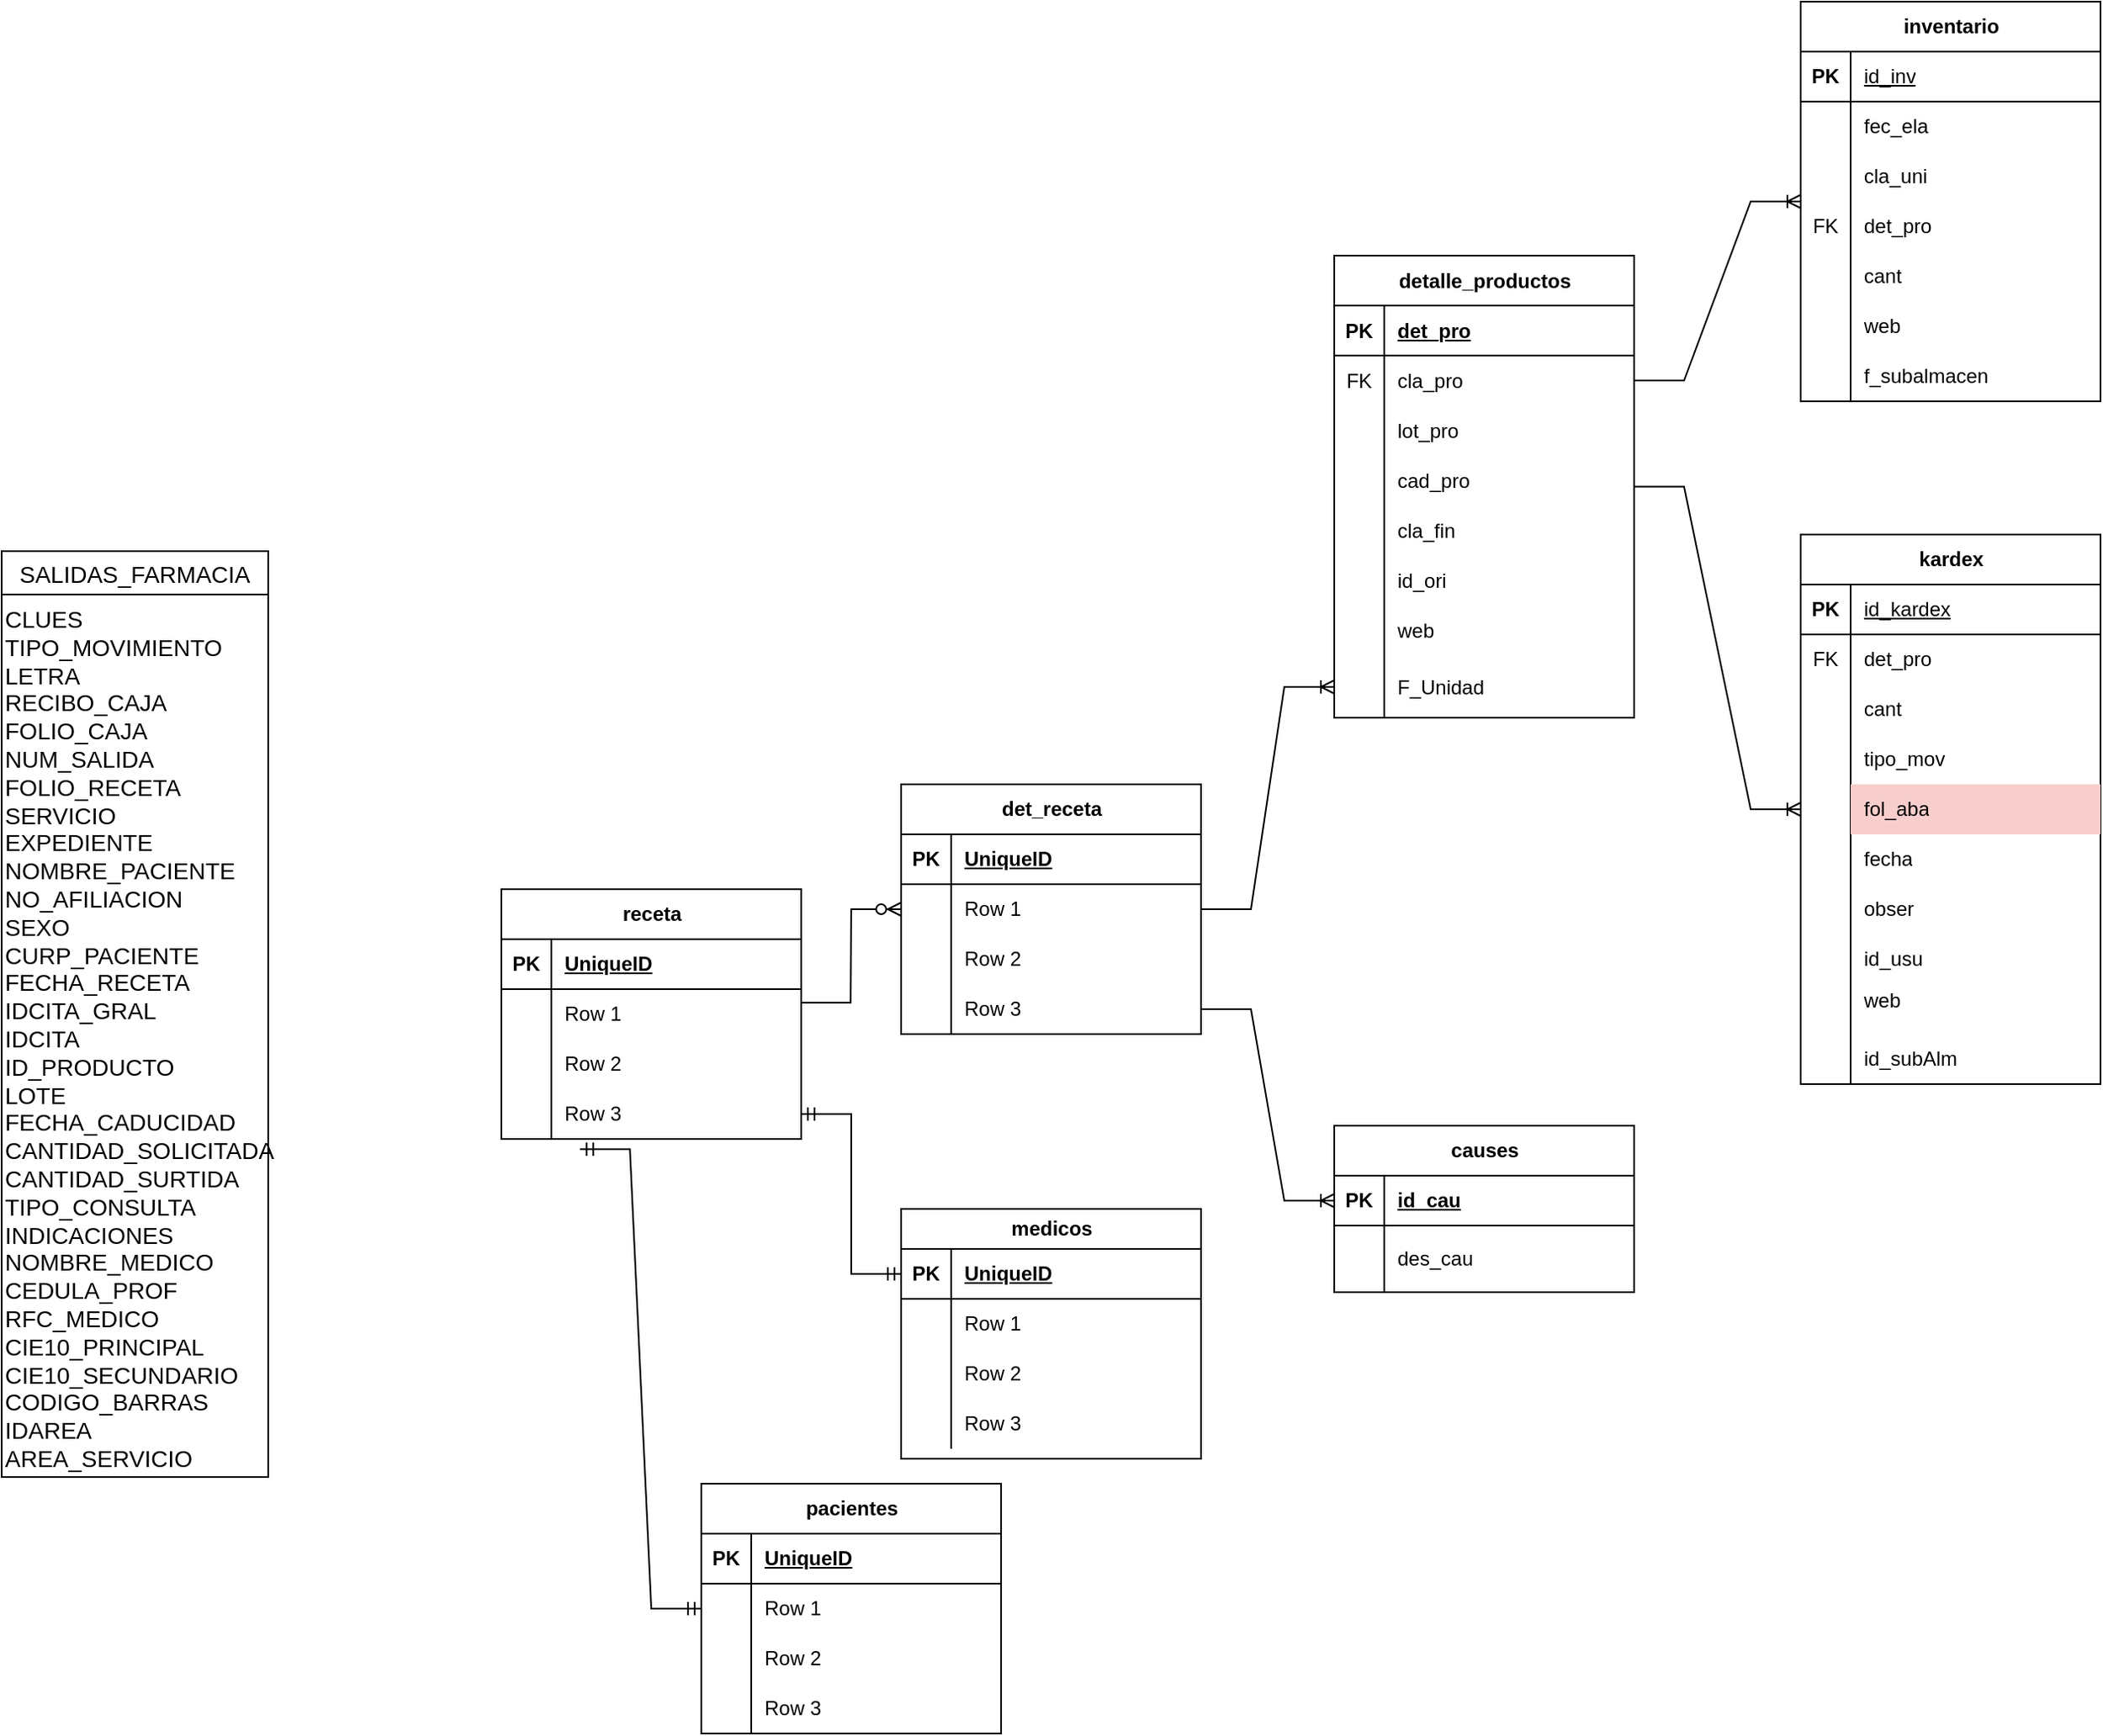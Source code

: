<mxfile version="24.7.6">
  <diagram name="Página-1" id="9l5-8XcfHl97PFsxdjfQ">
    <mxGraphModel dx="2923" dy="2215" grid="1" gridSize="10" guides="1" tooltips="1" connect="1" arrows="1" fold="1" page="1" pageScale="1" pageWidth="827" pageHeight="1169" math="0" shadow="0">
      <root>
        <mxCell id="0" />
        <mxCell id="1" parent="0" />
        <mxCell id="UXdDHIdw5RgtOmOYd0YT-75" value="SALIDAS_FARMACIA" style="swimlane;fontStyle=0;childLayout=stackLayout;horizontal=1;startSize=26;horizontalStack=0;resizeParent=1;resizeParentMax=0;resizeLast=0;collapsible=1;marginBottom=0;align=center;fontSize=14;" vertex="1" parent="1">
          <mxGeometry x="-50" y="190" width="160" height="556" as="geometry" />
        </mxCell>
        <mxCell id="UXdDHIdw5RgtOmOYd0YT-22" value="CLUES&#xa;TIPO_MOVIMIENTO&#xa;LETRA&#xa;RECIBO_CAJA&#xa;FOLIO_CAJA&#xa;NUM_SALIDA&#xa;FOLIO_RECETA&#xa;SERVICIO&#xa;EXPEDIENTE&#xa;NOMBRE_PACIENTE&#xa;NO_AFILIACION&#xa;SEXO&#xa;CURP_PACIENTE&#xa;FECHA_RECETA&#xa;IDCITA_GRAL&#xa;IDCITA&#xa;ID_PRODUCTO&#xa;LOTE&#xa;FECHA_CADUCIDAD&#xa;CANTIDAD_SOLICITADA&#xa;CANTIDAD_SURTIDA&#xa;TIPO_CONSULTA&#xa;INDICACIONES&#xa;NOMBRE_MEDICO&#xa;CEDULA_PROF&#xa;RFC_MEDICO&#xa;CIE10_PRINCIPAL&#xa;CIE10_SECUNDARIO&#xa;CODIGO_BARRAS&#xa;IDAREA&#xa;AREA_SERVICIO" style="text;whiteSpace=wrap;fontFamily=Helvetica;fontSize=14;fontColor=default;fontStyle=0;" vertex="1" parent="UXdDHIdw5RgtOmOYd0YT-75">
          <mxGeometry y="26" width="160" height="530" as="geometry" />
        </mxCell>
        <mxCell id="UXdDHIdw5RgtOmOYd0YT-159" value="causes" style="shape=table;startSize=30;container=1;collapsible=1;childLayout=tableLayout;fixedRows=1;rowLines=0;fontStyle=1;align=center;resizeLast=1;html=1;" vertex="1" parent="1">
          <mxGeometry x="750" y="535" width="180" height="100" as="geometry" />
        </mxCell>
        <mxCell id="UXdDHIdw5RgtOmOYd0YT-160" value="" style="shape=tableRow;horizontal=0;startSize=0;swimlaneHead=0;swimlaneBody=0;fillColor=none;collapsible=0;dropTarget=0;points=[[0,0.5],[1,0.5]];portConstraint=eastwest;top=0;left=0;right=0;bottom=1;" vertex="1" parent="UXdDHIdw5RgtOmOYd0YT-159">
          <mxGeometry y="30" width="180" height="30" as="geometry" />
        </mxCell>
        <mxCell id="UXdDHIdw5RgtOmOYd0YT-161" value="PK" style="shape=partialRectangle;connectable=0;fillColor=none;top=0;left=0;bottom=0;right=0;fontStyle=1;overflow=hidden;whiteSpace=wrap;html=1;" vertex="1" parent="UXdDHIdw5RgtOmOYd0YT-160">
          <mxGeometry width="30" height="30" as="geometry">
            <mxRectangle width="30" height="30" as="alternateBounds" />
          </mxGeometry>
        </mxCell>
        <mxCell id="UXdDHIdw5RgtOmOYd0YT-162" value="id_cau" style="shape=partialRectangle;connectable=0;fillColor=none;top=0;left=0;bottom=0;right=0;align=left;spacingLeft=6;fontStyle=5;overflow=hidden;whiteSpace=wrap;html=1;" vertex="1" parent="UXdDHIdw5RgtOmOYd0YT-160">
          <mxGeometry x="30" width="150" height="30" as="geometry">
            <mxRectangle width="150" height="30" as="alternateBounds" />
          </mxGeometry>
        </mxCell>
        <mxCell id="UXdDHIdw5RgtOmOYd0YT-163" value="" style="shape=tableRow;horizontal=0;startSize=0;swimlaneHead=0;swimlaneBody=0;fillColor=none;collapsible=0;dropTarget=0;points=[[0,0.5],[1,0.5]];portConstraint=eastwest;top=0;left=0;right=0;bottom=0;" vertex="1" parent="UXdDHIdw5RgtOmOYd0YT-159">
          <mxGeometry y="60" width="180" height="40" as="geometry" />
        </mxCell>
        <mxCell id="UXdDHIdw5RgtOmOYd0YT-164" value="" style="shape=partialRectangle;connectable=0;fillColor=none;top=0;left=0;bottom=0;right=0;editable=1;overflow=hidden;whiteSpace=wrap;html=1;" vertex="1" parent="UXdDHIdw5RgtOmOYd0YT-163">
          <mxGeometry width="30" height="40" as="geometry">
            <mxRectangle width="30" height="40" as="alternateBounds" />
          </mxGeometry>
        </mxCell>
        <mxCell id="UXdDHIdw5RgtOmOYd0YT-165" value="des_cau" style="shape=partialRectangle;connectable=0;fillColor=none;top=0;left=0;bottom=0;right=0;align=left;spacingLeft=6;overflow=hidden;whiteSpace=wrap;html=1;" vertex="1" parent="UXdDHIdw5RgtOmOYd0YT-163">
          <mxGeometry x="30" width="150" height="40" as="geometry">
            <mxRectangle width="150" height="40" as="alternateBounds" />
          </mxGeometry>
        </mxCell>
        <mxCell id="UXdDHIdw5RgtOmOYd0YT-172" value="" style="group" vertex="1" connectable="0" parent="1">
          <mxGeometry x="750" y="-140" width="460" height="650" as="geometry" />
        </mxCell>
        <mxCell id="UXdDHIdw5RgtOmOYd0YT-79" value="detalle_productos" style="shape=table;startSize=30;container=1;collapsible=1;childLayout=tableLayout;fixedRows=1;rowLines=0;fontStyle=1;align=center;resizeLast=1;html=1;" vertex="1" parent="UXdDHIdw5RgtOmOYd0YT-172">
          <mxGeometry y="152.5" width="180" height="277.5" as="geometry" />
        </mxCell>
        <mxCell id="UXdDHIdw5RgtOmOYd0YT-80" value="" style="shape=tableRow;horizontal=0;startSize=0;swimlaneHead=0;swimlaneBody=0;fillColor=none;collapsible=0;dropTarget=0;points=[[0,0.5],[1,0.5]];portConstraint=eastwest;top=0;left=0;right=0;bottom=1;" vertex="1" parent="UXdDHIdw5RgtOmOYd0YT-79">
          <mxGeometry y="30" width="180" height="30" as="geometry" />
        </mxCell>
        <mxCell id="UXdDHIdw5RgtOmOYd0YT-81" value="PK" style="shape=partialRectangle;connectable=0;fillColor=none;top=0;left=0;bottom=0;right=0;fontStyle=1;overflow=hidden;whiteSpace=wrap;html=1;" vertex="1" parent="UXdDHIdw5RgtOmOYd0YT-80">
          <mxGeometry width="30" height="30" as="geometry">
            <mxRectangle width="30" height="30" as="alternateBounds" />
          </mxGeometry>
        </mxCell>
        <mxCell id="UXdDHIdw5RgtOmOYd0YT-82" value="det_pro" style="shape=partialRectangle;connectable=0;fillColor=none;top=0;left=0;bottom=0;right=0;align=left;spacingLeft=6;fontStyle=5;overflow=hidden;whiteSpace=wrap;html=1;" vertex="1" parent="UXdDHIdw5RgtOmOYd0YT-80">
          <mxGeometry x="30" width="150" height="30" as="geometry">
            <mxRectangle width="150" height="30" as="alternateBounds" />
          </mxGeometry>
        </mxCell>
        <mxCell id="UXdDHIdw5RgtOmOYd0YT-83" value="" style="shape=tableRow;horizontal=0;startSize=0;swimlaneHead=0;swimlaneBody=0;fillColor=none;collapsible=0;dropTarget=0;points=[[0,0.5],[1,0.5]];portConstraint=eastwest;top=0;left=0;right=0;bottom=0;" vertex="1" parent="UXdDHIdw5RgtOmOYd0YT-79">
          <mxGeometry y="60" width="180" height="30" as="geometry" />
        </mxCell>
        <mxCell id="UXdDHIdw5RgtOmOYd0YT-84" value="FK" style="shape=partialRectangle;connectable=0;fillColor=none;top=0;left=0;bottom=0;right=0;editable=1;overflow=hidden;whiteSpace=wrap;html=1;" vertex="1" parent="UXdDHIdw5RgtOmOYd0YT-83">
          <mxGeometry width="30" height="30" as="geometry">
            <mxRectangle width="30" height="30" as="alternateBounds" />
          </mxGeometry>
        </mxCell>
        <mxCell id="UXdDHIdw5RgtOmOYd0YT-85" value="cla_pro" style="shape=partialRectangle;connectable=0;fillColor=none;top=0;left=0;bottom=0;right=0;align=left;spacingLeft=6;overflow=hidden;whiteSpace=wrap;html=1;" vertex="1" parent="UXdDHIdw5RgtOmOYd0YT-83">
          <mxGeometry x="30" width="150" height="30" as="geometry">
            <mxRectangle width="150" height="30" as="alternateBounds" />
          </mxGeometry>
        </mxCell>
        <mxCell id="UXdDHIdw5RgtOmOYd0YT-86" value="" style="shape=tableRow;horizontal=0;startSize=0;swimlaneHead=0;swimlaneBody=0;fillColor=none;collapsible=0;dropTarget=0;points=[[0,0.5],[1,0.5]];portConstraint=eastwest;top=0;left=0;right=0;bottom=0;" vertex="1" parent="UXdDHIdw5RgtOmOYd0YT-79">
          <mxGeometry y="90" width="180" height="30" as="geometry" />
        </mxCell>
        <mxCell id="UXdDHIdw5RgtOmOYd0YT-87" value="" style="shape=partialRectangle;connectable=0;fillColor=none;top=0;left=0;bottom=0;right=0;editable=1;overflow=hidden;whiteSpace=wrap;html=1;" vertex="1" parent="UXdDHIdw5RgtOmOYd0YT-86">
          <mxGeometry width="30" height="30" as="geometry">
            <mxRectangle width="30" height="30" as="alternateBounds" />
          </mxGeometry>
        </mxCell>
        <mxCell id="UXdDHIdw5RgtOmOYd0YT-88" value="lot_pro" style="shape=partialRectangle;connectable=0;fillColor=none;top=0;left=0;bottom=0;right=0;align=left;spacingLeft=6;overflow=hidden;whiteSpace=wrap;html=1;" vertex="1" parent="UXdDHIdw5RgtOmOYd0YT-86">
          <mxGeometry x="30" width="150" height="30" as="geometry">
            <mxRectangle width="150" height="30" as="alternateBounds" />
          </mxGeometry>
        </mxCell>
        <mxCell id="UXdDHIdw5RgtOmOYd0YT-89" value="" style="shape=tableRow;horizontal=0;startSize=0;swimlaneHead=0;swimlaneBody=0;fillColor=none;collapsible=0;dropTarget=0;points=[[0,0.5],[1,0.5]];portConstraint=eastwest;top=0;left=0;right=0;bottom=0;" vertex="1" parent="UXdDHIdw5RgtOmOYd0YT-79">
          <mxGeometry y="120" width="180" height="30" as="geometry" />
        </mxCell>
        <mxCell id="UXdDHIdw5RgtOmOYd0YT-90" value="" style="shape=partialRectangle;connectable=0;fillColor=none;top=0;left=0;bottom=0;right=0;editable=1;overflow=hidden;whiteSpace=wrap;html=1;" vertex="1" parent="UXdDHIdw5RgtOmOYd0YT-89">
          <mxGeometry width="30" height="30" as="geometry">
            <mxRectangle width="30" height="30" as="alternateBounds" />
          </mxGeometry>
        </mxCell>
        <mxCell id="UXdDHIdw5RgtOmOYd0YT-91" value="cad_pro" style="shape=partialRectangle;connectable=0;fillColor=none;top=0;left=0;bottom=0;right=0;align=left;spacingLeft=6;overflow=hidden;whiteSpace=wrap;html=1;" vertex="1" parent="UXdDHIdw5RgtOmOYd0YT-89">
          <mxGeometry x="30" width="150" height="30" as="geometry">
            <mxRectangle width="150" height="30" as="alternateBounds" />
          </mxGeometry>
        </mxCell>
        <mxCell id="UXdDHIdw5RgtOmOYd0YT-92" value="" style="shape=tableRow;horizontal=0;startSize=0;swimlaneHead=0;swimlaneBody=0;fillColor=none;collapsible=0;dropTarget=0;points=[[0,0.5],[1,0.5]];portConstraint=eastwest;top=0;left=0;right=0;bottom=0;" vertex="1" parent="UXdDHIdw5RgtOmOYd0YT-79">
          <mxGeometry y="150" width="180" height="30" as="geometry" />
        </mxCell>
        <mxCell id="UXdDHIdw5RgtOmOYd0YT-93" value="" style="shape=partialRectangle;connectable=0;fillColor=none;top=0;left=0;bottom=0;right=0;editable=1;overflow=hidden;whiteSpace=wrap;html=1;" vertex="1" parent="UXdDHIdw5RgtOmOYd0YT-92">
          <mxGeometry width="30" height="30" as="geometry">
            <mxRectangle width="30" height="30" as="alternateBounds" />
          </mxGeometry>
        </mxCell>
        <mxCell id="UXdDHIdw5RgtOmOYd0YT-94" value="cla_fin" style="shape=partialRectangle;connectable=0;fillColor=none;top=0;left=0;bottom=0;right=0;align=left;spacingLeft=6;overflow=hidden;whiteSpace=wrap;html=1;" vertex="1" parent="UXdDHIdw5RgtOmOYd0YT-92">
          <mxGeometry x="30" width="150" height="30" as="geometry">
            <mxRectangle width="150" height="30" as="alternateBounds" />
          </mxGeometry>
        </mxCell>
        <mxCell id="UXdDHIdw5RgtOmOYd0YT-95" value="" style="shape=tableRow;horizontal=0;startSize=0;swimlaneHead=0;swimlaneBody=0;fillColor=none;collapsible=0;dropTarget=0;points=[[0,0.5],[1,0.5]];portConstraint=eastwest;top=0;left=0;right=0;bottom=0;" vertex="1" parent="UXdDHIdw5RgtOmOYd0YT-79">
          <mxGeometry y="180" width="180" height="30" as="geometry" />
        </mxCell>
        <mxCell id="UXdDHIdw5RgtOmOYd0YT-96" value="" style="shape=partialRectangle;connectable=0;fillColor=none;top=0;left=0;bottom=0;right=0;editable=1;overflow=hidden;whiteSpace=wrap;html=1;" vertex="1" parent="UXdDHIdw5RgtOmOYd0YT-95">
          <mxGeometry width="30" height="30" as="geometry">
            <mxRectangle width="30" height="30" as="alternateBounds" />
          </mxGeometry>
        </mxCell>
        <mxCell id="UXdDHIdw5RgtOmOYd0YT-97" value="id_ori" style="shape=partialRectangle;connectable=0;fillColor=none;top=0;left=0;bottom=0;right=0;align=left;spacingLeft=6;overflow=hidden;whiteSpace=wrap;html=1;" vertex="1" parent="UXdDHIdw5RgtOmOYd0YT-95">
          <mxGeometry x="30" width="150" height="30" as="geometry">
            <mxRectangle width="150" height="30" as="alternateBounds" />
          </mxGeometry>
        </mxCell>
        <mxCell id="UXdDHIdw5RgtOmOYd0YT-98" value="" style="shape=tableRow;horizontal=0;startSize=0;swimlaneHead=0;swimlaneBody=0;fillColor=none;collapsible=0;dropTarget=0;points=[[0,0.5],[1,0.5]];portConstraint=eastwest;top=0;left=0;right=0;bottom=0;" vertex="1" parent="UXdDHIdw5RgtOmOYd0YT-79">
          <mxGeometry y="210" width="180" height="30" as="geometry" />
        </mxCell>
        <mxCell id="UXdDHIdw5RgtOmOYd0YT-99" value="" style="shape=partialRectangle;connectable=0;fillColor=none;top=0;left=0;bottom=0;right=0;editable=1;overflow=hidden;whiteSpace=wrap;html=1;" vertex="1" parent="UXdDHIdw5RgtOmOYd0YT-98">
          <mxGeometry width="30" height="30" as="geometry">
            <mxRectangle width="30" height="30" as="alternateBounds" />
          </mxGeometry>
        </mxCell>
        <mxCell id="UXdDHIdw5RgtOmOYd0YT-100" value="web" style="shape=partialRectangle;connectable=0;fillColor=none;top=0;left=0;bottom=0;right=0;align=left;spacingLeft=6;overflow=hidden;whiteSpace=wrap;html=1;" vertex="1" parent="UXdDHIdw5RgtOmOYd0YT-98">
          <mxGeometry x="30" width="150" height="30" as="geometry">
            <mxRectangle width="150" height="30" as="alternateBounds" />
          </mxGeometry>
        </mxCell>
        <mxCell id="UXdDHIdw5RgtOmOYd0YT-101" value="" style="shape=tableRow;horizontal=0;startSize=0;swimlaneHead=0;swimlaneBody=0;fillColor=none;collapsible=0;dropTarget=0;points=[[0,0.5],[1,0.5]];portConstraint=eastwest;top=0;left=0;right=0;bottom=0;" vertex="1" parent="UXdDHIdw5RgtOmOYd0YT-79">
          <mxGeometry y="240" width="180" height="38" as="geometry" />
        </mxCell>
        <mxCell id="UXdDHIdw5RgtOmOYd0YT-102" value="" style="shape=partialRectangle;connectable=0;fillColor=none;top=0;left=0;bottom=0;right=0;editable=1;overflow=hidden;whiteSpace=wrap;html=1;" vertex="1" parent="UXdDHIdw5RgtOmOYd0YT-101">
          <mxGeometry width="30" height="38" as="geometry">
            <mxRectangle width="30" height="38" as="alternateBounds" />
          </mxGeometry>
        </mxCell>
        <mxCell id="UXdDHIdw5RgtOmOYd0YT-103" value="F_Unidad" style="shape=partialRectangle;connectable=0;fillColor=none;top=0;left=0;bottom=0;right=0;align=left;spacingLeft=6;overflow=hidden;whiteSpace=wrap;html=1;" vertex="1" parent="UXdDHIdw5RgtOmOYd0YT-101">
          <mxGeometry x="30" width="150" height="38" as="geometry">
            <mxRectangle width="150" height="38" as="alternateBounds" />
          </mxGeometry>
        </mxCell>
        <mxCell id="UXdDHIdw5RgtOmOYd0YT-104" value="inventario" style="shape=table;startSize=30;container=1;collapsible=1;childLayout=tableLayout;fixedRows=1;rowLines=0;fontStyle=1;align=center;resizeLast=1;html=1;" vertex="1" parent="UXdDHIdw5RgtOmOYd0YT-172">
          <mxGeometry x="280" width="180" height="240" as="geometry" />
        </mxCell>
        <mxCell id="UXdDHIdw5RgtOmOYd0YT-105" value="" style="shape=tableRow;horizontal=0;startSize=0;swimlaneHead=0;swimlaneBody=0;fillColor=none;collapsible=0;dropTarget=0;points=[[0,0.5],[1,0.5]];portConstraint=eastwest;top=0;left=0;right=0;bottom=1;" vertex="1" parent="UXdDHIdw5RgtOmOYd0YT-104">
          <mxGeometry y="30" width="180" height="30" as="geometry" />
        </mxCell>
        <mxCell id="UXdDHIdw5RgtOmOYd0YT-106" value="PK" style="shape=partialRectangle;connectable=0;fillColor=none;top=0;left=0;bottom=0;right=0;fontStyle=1;overflow=hidden;whiteSpace=wrap;html=1;" vertex="1" parent="UXdDHIdw5RgtOmOYd0YT-105">
          <mxGeometry width="30" height="30" as="geometry">
            <mxRectangle width="30" height="30" as="alternateBounds" />
          </mxGeometry>
        </mxCell>
        <mxCell id="UXdDHIdw5RgtOmOYd0YT-107" value="&lt;span style=&quot;font-weight: 400;&quot;&gt;id_inv&lt;/span&gt;" style="shape=partialRectangle;connectable=0;fillColor=none;top=0;left=0;bottom=0;right=0;align=left;spacingLeft=6;fontStyle=5;overflow=hidden;whiteSpace=wrap;html=1;" vertex="1" parent="UXdDHIdw5RgtOmOYd0YT-105">
          <mxGeometry x="30" width="150" height="30" as="geometry">
            <mxRectangle width="150" height="30" as="alternateBounds" />
          </mxGeometry>
        </mxCell>
        <mxCell id="UXdDHIdw5RgtOmOYd0YT-108" value="" style="shape=tableRow;horizontal=0;startSize=0;swimlaneHead=0;swimlaneBody=0;fillColor=none;collapsible=0;dropTarget=0;points=[[0,0.5],[1,0.5]];portConstraint=eastwest;top=0;left=0;right=0;bottom=0;" vertex="1" parent="UXdDHIdw5RgtOmOYd0YT-104">
          <mxGeometry y="60" width="180" height="30" as="geometry" />
        </mxCell>
        <mxCell id="UXdDHIdw5RgtOmOYd0YT-109" value="" style="shape=partialRectangle;connectable=0;fillColor=none;top=0;left=0;bottom=0;right=0;editable=1;overflow=hidden;whiteSpace=wrap;html=1;" vertex="1" parent="UXdDHIdw5RgtOmOYd0YT-108">
          <mxGeometry width="30" height="30" as="geometry">
            <mxRectangle width="30" height="30" as="alternateBounds" />
          </mxGeometry>
        </mxCell>
        <mxCell id="UXdDHIdw5RgtOmOYd0YT-110" value="fec_ela" style="shape=partialRectangle;connectable=0;fillColor=none;top=0;left=0;bottom=0;right=0;align=left;spacingLeft=6;overflow=hidden;whiteSpace=wrap;html=1;" vertex="1" parent="UXdDHIdw5RgtOmOYd0YT-108">
          <mxGeometry x="30" width="150" height="30" as="geometry">
            <mxRectangle width="150" height="30" as="alternateBounds" />
          </mxGeometry>
        </mxCell>
        <mxCell id="UXdDHIdw5RgtOmOYd0YT-111" value="" style="shape=tableRow;horizontal=0;startSize=0;swimlaneHead=0;swimlaneBody=0;fillColor=none;collapsible=0;dropTarget=0;points=[[0,0.5],[1,0.5]];portConstraint=eastwest;top=0;left=0;right=0;bottom=0;" vertex="1" parent="UXdDHIdw5RgtOmOYd0YT-104">
          <mxGeometry y="90" width="180" height="30" as="geometry" />
        </mxCell>
        <mxCell id="UXdDHIdw5RgtOmOYd0YT-112" value="" style="shape=partialRectangle;connectable=0;fillColor=none;top=0;left=0;bottom=0;right=0;editable=1;overflow=hidden;whiteSpace=wrap;html=1;" vertex="1" parent="UXdDHIdw5RgtOmOYd0YT-111">
          <mxGeometry width="30" height="30" as="geometry">
            <mxRectangle width="30" height="30" as="alternateBounds" />
          </mxGeometry>
        </mxCell>
        <mxCell id="UXdDHIdw5RgtOmOYd0YT-113" value="cla_uni" style="shape=partialRectangle;connectable=0;fillColor=none;top=0;left=0;bottom=0;right=0;align=left;spacingLeft=6;overflow=hidden;whiteSpace=wrap;html=1;" vertex="1" parent="UXdDHIdw5RgtOmOYd0YT-111">
          <mxGeometry x="30" width="150" height="30" as="geometry">
            <mxRectangle width="150" height="30" as="alternateBounds" />
          </mxGeometry>
        </mxCell>
        <mxCell id="UXdDHIdw5RgtOmOYd0YT-114" value="" style="shape=tableRow;horizontal=0;startSize=0;swimlaneHead=0;swimlaneBody=0;fillColor=none;collapsible=0;dropTarget=0;points=[[0,0.5],[1,0.5]];portConstraint=eastwest;top=0;left=0;right=0;bottom=0;" vertex="1" parent="UXdDHIdw5RgtOmOYd0YT-104">
          <mxGeometry y="120" width="180" height="30" as="geometry" />
        </mxCell>
        <mxCell id="UXdDHIdw5RgtOmOYd0YT-115" value="FK" style="shape=partialRectangle;connectable=0;fillColor=none;top=0;left=0;bottom=0;right=0;editable=1;overflow=hidden;whiteSpace=wrap;html=1;" vertex="1" parent="UXdDHIdw5RgtOmOYd0YT-114">
          <mxGeometry width="30" height="30" as="geometry">
            <mxRectangle width="30" height="30" as="alternateBounds" />
          </mxGeometry>
        </mxCell>
        <mxCell id="UXdDHIdw5RgtOmOYd0YT-116" value="det_pro" style="shape=partialRectangle;connectable=0;fillColor=none;top=0;left=0;bottom=0;right=0;align=left;spacingLeft=6;overflow=hidden;whiteSpace=wrap;html=1;" vertex="1" parent="UXdDHIdw5RgtOmOYd0YT-114">
          <mxGeometry x="30" width="150" height="30" as="geometry">
            <mxRectangle width="150" height="30" as="alternateBounds" />
          </mxGeometry>
        </mxCell>
        <mxCell id="UXdDHIdw5RgtOmOYd0YT-117" value="" style="shape=tableRow;horizontal=0;startSize=0;swimlaneHead=0;swimlaneBody=0;fillColor=none;collapsible=0;dropTarget=0;points=[[0,0.5],[1,0.5]];portConstraint=eastwest;top=0;left=0;right=0;bottom=0;" vertex="1" parent="UXdDHIdw5RgtOmOYd0YT-104">
          <mxGeometry y="150" width="180" height="30" as="geometry" />
        </mxCell>
        <mxCell id="UXdDHIdw5RgtOmOYd0YT-118" value="" style="shape=partialRectangle;connectable=0;fillColor=none;top=0;left=0;bottom=0;right=0;editable=1;overflow=hidden;whiteSpace=wrap;html=1;" vertex="1" parent="UXdDHIdw5RgtOmOYd0YT-117">
          <mxGeometry width="30" height="30" as="geometry">
            <mxRectangle width="30" height="30" as="alternateBounds" />
          </mxGeometry>
        </mxCell>
        <mxCell id="UXdDHIdw5RgtOmOYd0YT-119" value="cant" style="shape=partialRectangle;connectable=0;fillColor=none;top=0;left=0;bottom=0;right=0;align=left;spacingLeft=6;overflow=hidden;whiteSpace=wrap;html=1;" vertex="1" parent="UXdDHIdw5RgtOmOYd0YT-117">
          <mxGeometry x="30" width="150" height="30" as="geometry">
            <mxRectangle width="150" height="30" as="alternateBounds" />
          </mxGeometry>
        </mxCell>
        <mxCell id="UXdDHIdw5RgtOmOYd0YT-120" value="" style="shape=tableRow;horizontal=0;startSize=0;swimlaneHead=0;swimlaneBody=0;fillColor=none;collapsible=0;dropTarget=0;points=[[0,0.5],[1,0.5]];portConstraint=eastwest;top=0;left=0;right=0;bottom=0;" vertex="1" parent="UXdDHIdw5RgtOmOYd0YT-104">
          <mxGeometry y="180" width="180" height="30" as="geometry" />
        </mxCell>
        <mxCell id="UXdDHIdw5RgtOmOYd0YT-121" value="" style="shape=partialRectangle;connectable=0;fillColor=none;top=0;left=0;bottom=0;right=0;editable=1;overflow=hidden;whiteSpace=wrap;html=1;" vertex="1" parent="UXdDHIdw5RgtOmOYd0YT-120">
          <mxGeometry width="30" height="30" as="geometry">
            <mxRectangle width="30" height="30" as="alternateBounds" />
          </mxGeometry>
        </mxCell>
        <mxCell id="UXdDHIdw5RgtOmOYd0YT-122" value="web" style="shape=partialRectangle;connectable=0;fillColor=none;top=0;left=0;bottom=0;right=0;align=left;spacingLeft=6;overflow=hidden;whiteSpace=wrap;html=1;" vertex="1" parent="UXdDHIdw5RgtOmOYd0YT-120">
          <mxGeometry x="30" width="150" height="30" as="geometry">
            <mxRectangle width="150" height="30" as="alternateBounds" />
          </mxGeometry>
        </mxCell>
        <mxCell id="UXdDHIdw5RgtOmOYd0YT-123" value="" style="shape=tableRow;horizontal=0;startSize=0;swimlaneHead=0;swimlaneBody=0;fillColor=none;collapsible=0;dropTarget=0;points=[[0,0.5],[1,0.5]];portConstraint=eastwest;top=0;left=0;right=0;bottom=0;" vertex="1" parent="UXdDHIdw5RgtOmOYd0YT-104">
          <mxGeometry y="210" width="180" height="30" as="geometry" />
        </mxCell>
        <mxCell id="UXdDHIdw5RgtOmOYd0YT-124" value="" style="shape=partialRectangle;connectable=0;fillColor=none;top=0;left=0;bottom=0;right=0;editable=1;overflow=hidden;whiteSpace=wrap;html=1;" vertex="1" parent="UXdDHIdw5RgtOmOYd0YT-123">
          <mxGeometry width="30" height="30" as="geometry">
            <mxRectangle width="30" height="30" as="alternateBounds" />
          </mxGeometry>
        </mxCell>
        <mxCell id="UXdDHIdw5RgtOmOYd0YT-125" value="f_subalmacen" style="shape=partialRectangle;connectable=0;fillColor=none;top=0;left=0;bottom=0;right=0;align=left;spacingLeft=6;overflow=hidden;whiteSpace=wrap;html=1;" vertex="1" parent="UXdDHIdw5RgtOmOYd0YT-123">
          <mxGeometry x="30" width="150" height="30" as="geometry">
            <mxRectangle width="150" height="30" as="alternateBounds" />
          </mxGeometry>
        </mxCell>
        <mxCell id="UXdDHIdw5RgtOmOYd0YT-126" value="kardex" style="shape=table;startSize=30;container=1;collapsible=1;childLayout=tableLayout;fixedRows=1;rowLines=0;fontStyle=1;align=center;resizeLast=1;html=1;" vertex="1" parent="UXdDHIdw5RgtOmOYd0YT-172">
          <mxGeometry x="280" y="320" width="180" height="330" as="geometry" />
        </mxCell>
        <mxCell id="UXdDHIdw5RgtOmOYd0YT-127" value="" style="shape=tableRow;horizontal=0;startSize=0;swimlaneHead=0;swimlaneBody=0;fillColor=none;collapsible=0;dropTarget=0;points=[[0,0.5],[1,0.5]];portConstraint=eastwest;top=0;left=0;right=0;bottom=1;" vertex="1" parent="UXdDHIdw5RgtOmOYd0YT-126">
          <mxGeometry y="30" width="180" height="30" as="geometry" />
        </mxCell>
        <mxCell id="UXdDHIdw5RgtOmOYd0YT-128" value="PK" style="shape=partialRectangle;connectable=0;fillColor=none;top=0;left=0;bottom=0;right=0;fontStyle=1;overflow=hidden;whiteSpace=wrap;html=1;" vertex="1" parent="UXdDHIdw5RgtOmOYd0YT-127">
          <mxGeometry width="30" height="30" as="geometry">
            <mxRectangle width="30" height="30" as="alternateBounds" />
          </mxGeometry>
        </mxCell>
        <mxCell id="UXdDHIdw5RgtOmOYd0YT-129" value="&lt;span style=&quot;font-weight: 400;&quot;&gt;id_kardex&lt;/span&gt;" style="shape=partialRectangle;connectable=0;fillColor=none;top=0;left=0;bottom=0;right=0;align=left;spacingLeft=6;fontStyle=5;overflow=hidden;whiteSpace=wrap;html=1;" vertex="1" parent="UXdDHIdw5RgtOmOYd0YT-127">
          <mxGeometry x="30" width="150" height="30" as="geometry">
            <mxRectangle width="150" height="30" as="alternateBounds" />
          </mxGeometry>
        </mxCell>
        <mxCell id="UXdDHIdw5RgtOmOYd0YT-130" value="" style="shape=tableRow;horizontal=0;startSize=0;swimlaneHead=0;swimlaneBody=0;fillColor=none;collapsible=0;dropTarget=0;points=[[0,0.5],[1,0.5]];portConstraint=eastwest;top=0;left=0;right=0;bottom=0;" vertex="1" parent="UXdDHIdw5RgtOmOYd0YT-126">
          <mxGeometry y="60" width="180" height="30" as="geometry" />
        </mxCell>
        <mxCell id="UXdDHIdw5RgtOmOYd0YT-131" value="FK" style="shape=partialRectangle;connectable=0;fillColor=none;top=0;left=0;bottom=0;right=0;editable=1;overflow=hidden;whiteSpace=wrap;html=1;" vertex="1" parent="UXdDHIdw5RgtOmOYd0YT-130">
          <mxGeometry width="30" height="30" as="geometry">
            <mxRectangle width="30" height="30" as="alternateBounds" />
          </mxGeometry>
        </mxCell>
        <mxCell id="UXdDHIdw5RgtOmOYd0YT-132" value="det_pro" style="shape=partialRectangle;connectable=0;fillColor=none;top=0;left=0;bottom=0;right=0;align=left;spacingLeft=6;overflow=hidden;whiteSpace=wrap;html=1;" vertex="1" parent="UXdDHIdw5RgtOmOYd0YT-130">
          <mxGeometry x="30" width="150" height="30" as="geometry">
            <mxRectangle width="150" height="30" as="alternateBounds" />
          </mxGeometry>
        </mxCell>
        <mxCell id="UXdDHIdw5RgtOmOYd0YT-133" value="" style="shape=tableRow;horizontal=0;startSize=0;swimlaneHead=0;swimlaneBody=0;fillColor=none;collapsible=0;dropTarget=0;points=[[0,0.5],[1,0.5]];portConstraint=eastwest;top=0;left=0;right=0;bottom=0;" vertex="1" parent="UXdDHIdw5RgtOmOYd0YT-126">
          <mxGeometry y="90" width="180" height="30" as="geometry" />
        </mxCell>
        <mxCell id="UXdDHIdw5RgtOmOYd0YT-134" value="" style="shape=partialRectangle;connectable=0;fillColor=none;top=0;left=0;bottom=0;right=0;editable=1;overflow=hidden;whiteSpace=wrap;html=1;" vertex="1" parent="UXdDHIdw5RgtOmOYd0YT-133">
          <mxGeometry width="30" height="30" as="geometry">
            <mxRectangle width="30" height="30" as="alternateBounds" />
          </mxGeometry>
        </mxCell>
        <mxCell id="UXdDHIdw5RgtOmOYd0YT-135" value="cant" style="shape=partialRectangle;connectable=0;fillColor=none;top=0;left=0;bottom=0;right=0;align=left;spacingLeft=6;overflow=hidden;whiteSpace=wrap;html=1;" vertex="1" parent="UXdDHIdw5RgtOmOYd0YT-133">
          <mxGeometry x="30" width="150" height="30" as="geometry">
            <mxRectangle width="150" height="30" as="alternateBounds" />
          </mxGeometry>
        </mxCell>
        <mxCell id="UXdDHIdw5RgtOmOYd0YT-136" value="" style="shape=tableRow;horizontal=0;startSize=0;swimlaneHead=0;swimlaneBody=0;fillColor=none;collapsible=0;dropTarget=0;points=[[0,0.5],[1,0.5]];portConstraint=eastwest;top=0;left=0;right=0;bottom=0;" vertex="1" parent="UXdDHIdw5RgtOmOYd0YT-126">
          <mxGeometry y="120" width="180" height="30" as="geometry" />
        </mxCell>
        <mxCell id="UXdDHIdw5RgtOmOYd0YT-137" value="" style="shape=partialRectangle;connectable=0;fillColor=none;top=0;left=0;bottom=0;right=0;editable=1;overflow=hidden;whiteSpace=wrap;html=1;" vertex="1" parent="UXdDHIdw5RgtOmOYd0YT-136">
          <mxGeometry width="30" height="30" as="geometry">
            <mxRectangle width="30" height="30" as="alternateBounds" />
          </mxGeometry>
        </mxCell>
        <mxCell id="UXdDHIdw5RgtOmOYd0YT-138" value="tipo_mov" style="shape=partialRectangle;connectable=0;fillColor=none;top=0;left=0;bottom=0;right=0;align=left;spacingLeft=6;overflow=hidden;whiteSpace=wrap;html=1;" vertex="1" parent="UXdDHIdw5RgtOmOYd0YT-136">
          <mxGeometry x="30" width="150" height="30" as="geometry">
            <mxRectangle width="150" height="30" as="alternateBounds" />
          </mxGeometry>
        </mxCell>
        <mxCell id="UXdDHIdw5RgtOmOYd0YT-139" value="" style="shape=tableRow;horizontal=0;startSize=0;swimlaneHead=0;swimlaneBody=0;fillColor=none;collapsible=0;dropTarget=0;points=[[0,0.5],[1,0.5]];portConstraint=eastwest;top=0;left=0;right=0;bottom=0;" vertex="1" parent="UXdDHIdw5RgtOmOYd0YT-126">
          <mxGeometry y="150" width="180" height="30" as="geometry" />
        </mxCell>
        <mxCell id="UXdDHIdw5RgtOmOYd0YT-140" value="" style="shape=partialRectangle;connectable=0;fillColor=none;top=0;left=0;bottom=0;right=0;editable=1;overflow=hidden;whiteSpace=wrap;html=1;" vertex="1" parent="UXdDHIdw5RgtOmOYd0YT-139">
          <mxGeometry width="30" height="30" as="geometry">
            <mxRectangle width="30" height="30" as="alternateBounds" />
          </mxGeometry>
        </mxCell>
        <mxCell id="UXdDHIdw5RgtOmOYd0YT-141" value="fol_aba" style="shape=partialRectangle;connectable=0;fillColor=#f8cecc;top=0;left=0;bottom=0;right=0;align=left;spacingLeft=6;overflow=hidden;whiteSpace=wrap;html=1;strokeColor=#b85450;" vertex="1" parent="UXdDHIdw5RgtOmOYd0YT-139">
          <mxGeometry x="30" width="150" height="30" as="geometry">
            <mxRectangle width="150" height="30" as="alternateBounds" />
          </mxGeometry>
        </mxCell>
        <mxCell id="UXdDHIdw5RgtOmOYd0YT-142" value="" style="shape=tableRow;horizontal=0;startSize=0;swimlaneHead=0;swimlaneBody=0;fillColor=none;collapsible=0;dropTarget=0;points=[[0,0.5],[1,0.5]];portConstraint=eastwest;top=0;left=0;right=0;bottom=0;" vertex="1" parent="UXdDHIdw5RgtOmOYd0YT-126">
          <mxGeometry y="180" width="180" height="30" as="geometry" />
        </mxCell>
        <mxCell id="UXdDHIdw5RgtOmOYd0YT-143" value="" style="shape=partialRectangle;connectable=0;fillColor=none;top=0;left=0;bottom=0;right=0;editable=1;overflow=hidden;whiteSpace=wrap;html=1;" vertex="1" parent="UXdDHIdw5RgtOmOYd0YT-142">
          <mxGeometry width="30" height="30" as="geometry">
            <mxRectangle width="30" height="30" as="alternateBounds" />
          </mxGeometry>
        </mxCell>
        <mxCell id="UXdDHIdw5RgtOmOYd0YT-144" value="fecha" style="shape=partialRectangle;connectable=0;fillColor=none;top=0;left=0;bottom=0;right=0;align=left;spacingLeft=6;overflow=hidden;whiteSpace=wrap;html=1;" vertex="1" parent="UXdDHIdw5RgtOmOYd0YT-142">
          <mxGeometry x="30" width="150" height="30" as="geometry">
            <mxRectangle width="150" height="30" as="alternateBounds" />
          </mxGeometry>
        </mxCell>
        <mxCell id="UXdDHIdw5RgtOmOYd0YT-145" value="" style="shape=tableRow;horizontal=0;startSize=0;swimlaneHead=0;swimlaneBody=0;fillColor=none;collapsible=0;dropTarget=0;points=[[0,0.5],[1,0.5]];portConstraint=eastwest;top=0;left=0;right=0;bottom=0;" vertex="1" parent="UXdDHIdw5RgtOmOYd0YT-126">
          <mxGeometry y="210" width="180" height="30" as="geometry" />
        </mxCell>
        <mxCell id="UXdDHIdw5RgtOmOYd0YT-146" value="" style="shape=partialRectangle;connectable=0;fillColor=none;top=0;left=0;bottom=0;right=0;editable=1;overflow=hidden;whiteSpace=wrap;html=1;" vertex="1" parent="UXdDHIdw5RgtOmOYd0YT-145">
          <mxGeometry width="30" height="30" as="geometry">
            <mxRectangle width="30" height="30" as="alternateBounds" />
          </mxGeometry>
        </mxCell>
        <mxCell id="UXdDHIdw5RgtOmOYd0YT-147" value="obser" style="shape=partialRectangle;connectable=0;fillColor=none;top=0;left=0;bottom=0;right=0;align=left;spacingLeft=6;overflow=hidden;whiteSpace=wrap;html=1;" vertex="1" parent="UXdDHIdw5RgtOmOYd0YT-145">
          <mxGeometry x="30" width="150" height="30" as="geometry">
            <mxRectangle width="150" height="30" as="alternateBounds" />
          </mxGeometry>
        </mxCell>
        <mxCell id="UXdDHIdw5RgtOmOYd0YT-148" value="" style="shape=tableRow;horizontal=0;startSize=0;swimlaneHead=0;swimlaneBody=0;fillColor=none;collapsible=0;dropTarget=0;points=[[0,0.5],[1,0.5]];portConstraint=eastwest;top=0;left=0;right=0;bottom=0;" vertex="1" parent="UXdDHIdw5RgtOmOYd0YT-126">
          <mxGeometry y="240" width="180" height="30" as="geometry" />
        </mxCell>
        <mxCell id="UXdDHIdw5RgtOmOYd0YT-149" value="" style="shape=partialRectangle;connectable=0;fillColor=none;top=0;left=0;bottom=0;right=0;editable=1;overflow=hidden;whiteSpace=wrap;html=1;" vertex="1" parent="UXdDHIdw5RgtOmOYd0YT-148">
          <mxGeometry width="30" height="30" as="geometry">
            <mxRectangle width="30" height="30" as="alternateBounds" />
          </mxGeometry>
        </mxCell>
        <mxCell id="UXdDHIdw5RgtOmOYd0YT-150" value="id_usu" style="shape=partialRectangle;connectable=0;fillColor=none;top=0;left=0;bottom=0;right=0;align=left;spacingLeft=6;overflow=hidden;whiteSpace=wrap;html=1;" vertex="1" parent="UXdDHIdw5RgtOmOYd0YT-148">
          <mxGeometry x="30" width="150" height="30" as="geometry">
            <mxRectangle width="150" height="30" as="alternateBounds" />
          </mxGeometry>
        </mxCell>
        <mxCell id="UXdDHIdw5RgtOmOYd0YT-151" value="" style="shape=tableRow;horizontal=0;startSize=0;swimlaneHead=0;swimlaneBody=0;fillColor=none;collapsible=0;dropTarget=0;points=[[0,0.5],[1,0.5]];portConstraint=eastwest;top=0;left=0;right=0;bottom=0;" vertex="1" parent="UXdDHIdw5RgtOmOYd0YT-126">
          <mxGeometry y="270" width="180" height="30" as="geometry" />
        </mxCell>
        <mxCell id="UXdDHIdw5RgtOmOYd0YT-152" value="" style="shape=partialRectangle;connectable=0;fillColor=none;top=0;left=0;bottom=0;right=0;editable=1;overflow=hidden;whiteSpace=wrap;html=1;" vertex="1" parent="UXdDHIdw5RgtOmOYd0YT-151">
          <mxGeometry width="30" height="30" as="geometry">
            <mxRectangle width="30" height="30" as="alternateBounds" />
          </mxGeometry>
        </mxCell>
        <mxCell id="UXdDHIdw5RgtOmOYd0YT-153" value="web&lt;div&gt;&lt;br&gt;&lt;/div&gt;" style="shape=partialRectangle;connectable=0;fillColor=none;top=0;left=0;bottom=0;right=0;align=left;spacingLeft=6;overflow=hidden;whiteSpace=wrap;html=1;" vertex="1" parent="UXdDHIdw5RgtOmOYd0YT-151">
          <mxGeometry x="30" width="150" height="30" as="geometry">
            <mxRectangle width="150" height="30" as="alternateBounds" />
          </mxGeometry>
        </mxCell>
        <mxCell id="UXdDHIdw5RgtOmOYd0YT-154" value="" style="shape=tableRow;horizontal=0;startSize=0;swimlaneHead=0;swimlaneBody=0;fillColor=none;collapsible=0;dropTarget=0;points=[[0,0.5],[1,0.5]];portConstraint=eastwest;top=0;left=0;right=0;bottom=0;" vertex="1" parent="UXdDHIdw5RgtOmOYd0YT-126">
          <mxGeometry y="300" width="180" height="30" as="geometry" />
        </mxCell>
        <mxCell id="UXdDHIdw5RgtOmOYd0YT-155" value="" style="shape=partialRectangle;connectable=0;fillColor=none;top=0;left=0;bottom=0;right=0;editable=1;overflow=hidden;whiteSpace=wrap;html=1;" vertex="1" parent="UXdDHIdw5RgtOmOYd0YT-154">
          <mxGeometry width="30" height="30" as="geometry">
            <mxRectangle width="30" height="30" as="alternateBounds" />
          </mxGeometry>
        </mxCell>
        <mxCell id="UXdDHIdw5RgtOmOYd0YT-156" value="id_subAlm" style="shape=partialRectangle;connectable=0;fillColor=none;top=0;left=0;bottom=0;right=0;align=left;spacingLeft=6;overflow=hidden;whiteSpace=wrap;html=1;" vertex="1" parent="UXdDHIdw5RgtOmOYd0YT-154">
          <mxGeometry x="30" width="150" height="30" as="geometry">
            <mxRectangle width="150" height="30" as="alternateBounds" />
          </mxGeometry>
        </mxCell>
        <mxCell id="UXdDHIdw5RgtOmOYd0YT-157" value="" style="edgeStyle=entityRelationEdgeStyle;fontSize=12;html=1;endArrow=ERoneToMany;rounded=0;exitX=1;exitY=0.5;exitDx=0;exitDy=0;" edge="1" parent="UXdDHIdw5RgtOmOYd0YT-172" source="UXdDHIdw5RgtOmOYd0YT-83" target="UXdDHIdw5RgtOmOYd0YT-104">
          <mxGeometry width="100" height="100" relative="1" as="geometry">
            <mxPoint x="80" y="160" as="sourcePoint" />
            <mxPoint x="180" y="60" as="targetPoint" />
          </mxGeometry>
        </mxCell>
        <mxCell id="UXdDHIdw5RgtOmOYd0YT-158" value="" style="edgeStyle=entityRelationEdgeStyle;fontSize=12;html=1;endArrow=ERoneToMany;rounded=0;" edge="1" parent="UXdDHIdw5RgtOmOYd0YT-172" source="UXdDHIdw5RgtOmOYd0YT-79" target="UXdDHIdw5RgtOmOYd0YT-126">
          <mxGeometry width="100" height="100" relative="1" as="geometry">
            <mxPoint x="100" y="560" as="sourcePoint" />
            <mxPoint x="200" y="460" as="targetPoint" />
          </mxGeometry>
        </mxCell>
        <mxCell id="UXdDHIdw5RgtOmOYd0YT-173" value="receta" style="shape=table;startSize=30;container=1;collapsible=1;childLayout=tableLayout;fixedRows=1;rowLines=0;fontStyle=1;align=center;resizeLast=1;html=1;" vertex="1" parent="1">
          <mxGeometry x="250" y="393" width="180" height="150" as="geometry" />
        </mxCell>
        <mxCell id="UXdDHIdw5RgtOmOYd0YT-174" value="" style="shape=tableRow;horizontal=0;startSize=0;swimlaneHead=0;swimlaneBody=0;fillColor=none;collapsible=0;dropTarget=0;points=[[0,0.5],[1,0.5]];portConstraint=eastwest;top=0;left=0;right=0;bottom=1;" vertex="1" parent="UXdDHIdw5RgtOmOYd0YT-173">
          <mxGeometry y="30" width="180" height="30" as="geometry" />
        </mxCell>
        <mxCell id="UXdDHIdw5RgtOmOYd0YT-175" value="PK" style="shape=partialRectangle;connectable=0;fillColor=none;top=0;left=0;bottom=0;right=0;fontStyle=1;overflow=hidden;whiteSpace=wrap;html=1;" vertex="1" parent="UXdDHIdw5RgtOmOYd0YT-174">
          <mxGeometry width="30" height="30" as="geometry">
            <mxRectangle width="30" height="30" as="alternateBounds" />
          </mxGeometry>
        </mxCell>
        <mxCell id="UXdDHIdw5RgtOmOYd0YT-176" value="UniqueID" style="shape=partialRectangle;connectable=0;fillColor=none;top=0;left=0;bottom=0;right=0;align=left;spacingLeft=6;fontStyle=5;overflow=hidden;whiteSpace=wrap;html=1;" vertex="1" parent="UXdDHIdw5RgtOmOYd0YT-174">
          <mxGeometry x="30" width="150" height="30" as="geometry">
            <mxRectangle width="150" height="30" as="alternateBounds" />
          </mxGeometry>
        </mxCell>
        <mxCell id="UXdDHIdw5RgtOmOYd0YT-177" value="" style="shape=tableRow;horizontal=0;startSize=0;swimlaneHead=0;swimlaneBody=0;fillColor=none;collapsible=0;dropTarget=0;points=[[0,0.5],[1,0.5]];portConstraint=eastwest;top=0;left=0;right=0;bottom=0;" vertex="1" parent="UXdDHIdw5RgtOmOYd0YT-173">
          <mxGeometry y="60" width="180" height="30" as="geometry" />
        </mxCell>
        <mxCell id="UXdDHIdw5RgtOmOYd0YT-178" value="" style="shape=partialRectangle;connectable=0;fillColor=none;top=0;left=0;bottom=0;right=0;editable=1;overflow=hidden;whiteSpace=wrap;html=1;" vertex="1" parent="UXdDHIdw5RgtOmOYd0YT-177">
          <mxGeometry width="30" height="30" as="geometry">
            <mxRectangle width="30" height="30" as="alternateBounds" />
          </mxGeometry>
        </mxCell>
        <mxCell id="UXdDHIdw5RgtOmOYd0YT-179" value="Row 1" style="shape=partialRectangle;connectable=0;fillColor=none;top=0;left=0;bottom=0;right=0;align=left;spacingLeft=6;overflow=hidden;whiteSpace=wrap;html=1;" vertex="1" parent="UXdDHIdw5RgtOmOYd0YT-177">
          <mxGeometry x="30" width="150" height="30" as="geometry">
            <mxRectangle width="150" height="30" as="alternateBounds" />
          </mxGeometry>
        </mxCell>
        <mxCell id="UXdDHIdw5RgtOmOYd0YT-180" value="" style="shape=tableRow;horizontal=0;startSize=0;swimlaneHead=0;swimlaneBody=0;fillColor=none;collapsible=0;dropTarget=0;points=[[0,0.5],[1,0.5]];portConstraint=eastwest;top=0;left=0;right=0;bottom=0;" vertex="1" parent="UXdDHIdw5RgtOmOYd0YT-173">
          <mxGeometry y="90" width="180" height="30" as="geometry" />
        </mxCell>
        <mxCell id="UXdDHIdw5RgtOmOYd0YT-181" value="" style="shape=partialRectangle;connectable=0;fillColor=none;top=0;left=0;bottom=0;right=0;editable=1;overflow=hidden;whiteSpace=wrap;html=1;" vertex="1" parent="UXdDHIdw5RgtOmOYd0YT-180">
          <mxGeometry width="30" height="30" as="geometry">
            <mxRectangle width="30" height="30" as="alternateBounds" />
          </mxGeometry>
        </mxCell>
        <mxCell id="UXdDHIdw5RgtOmOYd0YT-182" value="Row 2" style="shape=partialRectangle;connectable=0;fillColor=none;top=0;left=0;bottom=0;right=0;align=left;spacingLeft=6;overflow=hidden;whiteSpace=wrap;html=1;" vertex="1" parent="UXdDHIdw5RgtOmOYd0YT-180">
          <mxGeometry x="30" width="150" height="30" as="geometry">
            <mxRectangle width="150" height="30" as="alternateBounds" />
          </mxGeometry>
        </mxCell>
        <mxCell id="UXdDHIdw5RgtOmOYd0YT-183" value="" style="shape=tableRow;horizontal=0;startSize=0;swimlaneHead=0;swimlaneBody=0;fillColor=none;collapsible=0;dropTarget=0;points=[[0,0.5],[1,0.5]];portConstraint=eastwest;top=0;left=0;right=0;bottom=0;" vertex="1" parent="UXdDHIdw5RgtOmOYd0YT-173">
          <mxGeometry y="120" width="180" height="30" as="geometry" />
        </mxCell>
        <mxCell id="UXdDHIdw5RgtOmOYd0YT-184" value="" style="shape=partialRectangle;connectable=0;fillColor=none;top=0;left=0;bottom=0;right=0;editable=1;overflow=hidden;whiteSpace=wrap;html=1;" vertex="1" parent="UXdDHIdw5RgtOmOYd0YT-183">
          <mxGeometry width="30" height="30" as="geometry">
            <mxRectangle width="30" height="30" as="alternateBounds" />
          </mxGeometry>
        </mxCell>
        <mxCell id="UXdDHIdw5RgtOmOYd0YT-185" value="Row 3" style="shape=partialRectangle;connectable=0;fillColor=none;top=0;left=0;bottom=0;right=0;align=left;spacingLeft=6;overflow=hidden;whiteSpace=wrap;html=1;" vertex="1" parent="UXdDHIdw5RgtOmOYd0YT-183">
          <mxGeometry x="30" width="150" height="30" as="geometry">
            <mxRectangle width="150" height="30" as="alternateBounds" />
          </mxGeometry>
        </mxCell>
        <mxCell id="UXdDHIdw5RgtOmOYd0YT-199" value="medicos" style="shape=table;startSize=24;container=1;collapsible=1;childLayout=tableLayout;fixedRows=1;rowLines=0;fontStyle=1;align=center;resizeLast=1;html=1;" vertex="1" parent="1">
          <mxGeometry x="490" y="585" width="180" height="150" as="geometry" />
        </mxCell>
        <mxCell id="UXdDHIdw5RgtOmOYd0YT-200" value="" style="shape=tableRow;horizontal=0;startSize=0;swimlaneHead=0;swimlaneBody=0;fillColor=none;collapsible=0;dropTarget=0;points=[[0,0.5],[1,0.5]];portConstraint=eastwest;top=0;left=0;right=0;bottom=1;" vertex="1" parent="UXdDHIdw5RgtOmOYd0YT-199">
          <mxGeometry y="24" width="180" height="30" as="geometry" />
        </mxCell>
        <mxCell id="UXdDHIdw5RgtOmOYd0YT-201" value="PK" style="shape=partialRectangle;connectable=0;fillColor=none;top=0;left=0;bottom=0;right=0;fontStyle=1;overflow=hidden;whiteSpace=wrap;html=1;" vertex="1" parent="UXdDHIdw5RgtOmOYd0YT-200">
          <mxGeometry width="30" height="30" as="geometry">
            <mxRectangle width="30" height="30" as="alternateBounds" />
          </mxGeometry>
        </mxCell>
        <mxCell id="UXdDHIdw5RgtOmOYd0YT-202" value="UniqueID" style="shape=partialRectangle;connectable=0;fillColor=none;top=0;left=0;bottom=0;right=0;align=left;spacingLeft=6;fontStyle=5;overflow=hidden;whiteSpace=wrap;html=1;" vertex="1" parent="UXdDHIdw5RgtOmOYd0YT-200">
          <mxGeometry x="30" width="150" height="30" as="geometry">
            <mxRectangle width="150" height="30" as="alternateBounds" />
          </mxGeometry>
        </mxCell>
        <mxCell id="UXdDHIdw5RgtOmOYd0YT-203" value="" style="shape=tableRow;horizontal=0;startSize=0;swimlaneHead=0;swimlaneBody=0;fillColor=none;collapsible=0;dropTarget=0;points=[[0,0.5],[1,0.5]];portConstraint=eastwest;top=0;left=0;right=0;bottom=0;" vertex="1" parent="UXdDHIdw5RgtOmOYd0YT-199">
          <mxGeometry y="54" width="180" height="30" as="geometry" />
        </mxCell>
        <mxCell id="UXdDHIdw5RgtOmOYd0YT-204" value="" style="shape=partialRectangle;connectable=0;fillColor=none;top=0;left=0;bottom=0;right=0;editable=1;overflow=hidden;whiteSpace=wrap;html=1;" vertex="1" parent="UXdDHIdw5RgtOmOYd0YT-203">
          <mxGeometry width="30" height="30" as="geometry">
            <mxRectangle width="30" height="30" as="alternateBounds" />
          </mxGeometry>
        </mxCell>
        <mxCell id="UXdDHIdw5RgtOmOYd0YT-205" value="Row 1" style="shape=partialRectangle;connectable=0;fillColor=none;top=0;left=0;bottom=0;right=0;align=left;spacingLeft=6;overflow=hidden;whiteSpace=wrap;html=1;" vertex="1" parent="UXdDHIdw5RgtOmOYd0YT-203">
          <mxGeometry x="30" width="150" height="30" as="geometry">
            <mxRectangle width="150" height="30" as="alternateBounds" />
          </mxGeometry>
        </mxCell>
        <mxCell id="UXdDHIdw5RgtOmOYd0YT-206" value="" style="shape=tableRow;horizontal=0;startSize=0;swimlaneHead=0;swimlaneBody=0;fillColor=none;collapsible=0;dropTarget=0;points=[[0,0.5],[1,0.5]];portConstraint=eastwest;top=0;left=0;right=0;bottom=0;" vertex="1" parent="UXdDHIdw5RgtOmOYd0YT-199">
          <mxGeometry y="84" width="180" height="30" as="geometry" />
        </mxCell>
        <mxCell id="UXdDHIdw5RgtOmOYd0YT-207" value="" style="shape=partialRectangle;connectable=0;fillColor=none;top=0;left=0;bottom=0;right=0;editable=1;overflow=hidden;whiteSpace=wrap;html=1;" vertex="1" parent="UXdDHIdw5RgtOmOYd0YT-206">
          <mxGeometry width="30" height="30" as="geometry">
            <mxRectangle width="30" height="30" as="alternateBounds" />
          </mxGeometry>
        </mxCell>
        <mxCell id="UXdDHIdw5RgtOmOYd0YT-208" value="Row 2" style="shape=partialRectangle;connectable=0;fillColor=none;top=0;left=0;bottom=0;right=0;align=left;spacingLeft=6;overflow=hidden;whiteSpace=wrap;html=1;" vertex="1" parent="UXdDHIdw5RgtOmOYd0YT-206">
          <mxGeometry x="30" width="150" height="30" as="geometry">
            <mxRectangle width="150" height="30" as="alternateBounds" />
          </mxGeometry>
        </mxCell>
        <mxCell id="UXdDHIdw5RgtOmOYd0YT-209" value="" style="shape=tableRow;horizontal=0;startSize=0;swimlaneHead=0;swimlaneBody=0;fillColor=none;collapsible=0;dropTarget=0;points=[[0,0.5],[1,0.5]];portConstraint=eastwest;top=0;left=0;right=0;bottom=0;" vertex="1" parent="UXdDHIdw5RgtOmOYd0YT-199">
          <mxGeometry y="114" width="180" height="30" as="geometry" />
        </mxCell>
        <mxCell id="UXdDHIdw5RgtOmOYd0YT-210" value="" style="shape=partialRectangle;connectable=0;fillColor=none;top=0;left=0;bottom=0;right=0;editable=1;overflow=hidden;whiteSpace=wrap;html=1;" vertex="1" parent="UXdDHIdw5RgtOmOYd0YT-209">
          <mxGeometry width="30" height="30" as="geometry">
            <mxRectangle width="30" height="30" as="alternateBounds" />
          </mxGeometry>
        </mxCell>
        <mxCell id="UXdDHIdw5RgtOmOYd0YT-211" value="Row 3" style="shape=partialRectangle;connectable=0;fillColor=none;top=0;left=0;bottom=0;right=0;align=left;spacingLeft=6;overflow=hidden;whiteSpace=wrap;html=1;" vertex="1" parent="UXdDHIdw5RgtOmOYd0YT-209">
          <mxGeometry x="30" width="150" height="30" as="geometry">
            <mxRectangle width="150" height="30" as="alternateBounds" />
          </mxGeometry>
        </mxCell>
        <mxCell id="UXdDHIdw5RgtOmOYd0YT-212" value="pacientes" style="shape=table;startSize=30;container=1;collapsible=1;childLayout=tableLayout;fixedRows=1;rowLines=0;fontStyle=1;align=center;resizeLast=1;html=1;" vertex="1" parent="1">
          <mxGeometry x="370" y="750" width="180" height="150" as="geometry" />
        </mxCell>
        <mxCell id="UXdDHIdw5RgtOmOYd0YT-213" value="" style="shape=tableRow;horizontal=0;startSize=0;swimlaneHead=0;swimlaneBody=0;fillColor=none;collapsible=0;dropTarget=0;points=[[0,0.5],[1,0.5]];portConstraint=eastwest;top=0;left=0;right=0;bottom=1;" vertex="1" parent="UXdDHIdw5RgtOmOYd0YT-212">
          <mxGeometry y="30" width="180" height="30" as="geometry" />
        </mxCell>
        <mxCell id="UXdDHIdw5RgtOmOYd0YT-214" value="PK" style="shape=partialRectangle;connectable=0;fillColor=none;top=0;left=0;bottom=0;right=0;fontStyle=1;overflow=hidden;whiteSpace=wrap;html=1;" vertex="1" parent="UXdDHIdw5RgtOmOYd0YT-213">
          <mxGeometry width="30" height="30" as="geometry">
            <mxRectangle width="30" height="30" as="alternateBounds" />
          </mxGeometry>
        </mxCell>
        <mxCell id="UXdDHIdw5RgtOmOYd0YT-215" value="UniqueID" style="shape=partialRectangle;connectable=0;fillColor=none;top=0;left=0;bottom=0;right=0;align=left;spacingLeft=6;fontStyle=5;overflow=hidden;whiteSpace=wrap;html=1;" vertex="1" parent="UXdDHIdw5RgtOmOYd0YT-213">
          <mxGeometry x="30" width="150" height="30" as="geometry">
            <mxRectangle width="150" height="30" as="alternateBounds" />
          </mxGeometry>
        </mxCell>
        <mxCell id="UXdDHIdw5RgtOmOYd0YT-216" value="" style="shape=tableRow;horizontal=0;startSize=0;swimlaneHead=0;swimlaneBody=0;fillColor=none;collapsible=0;dropTarget=0;points=[[0,0.5],[1,0.5]];portConstraint=eastwest;top=0;left=0;right=0;bottom=0;" vertex="1" parent="UXdDHIdw5RgtOmOYd0YT-212">
          <mxGeometry y="60" width="180" height="30" as="geometry" />
        </mxCell>
        <mxCell id="UXdDHIdw5RgtOmOYd0YT-217" value="" style="shape=partialRectangle;connectable=0;fillColor=none;top=0;left=0;bottom=0;right=0;editable=1;overflow=hidden;whiteSpace=wrap;html=1;" vertex="1" parent="UXdDHIdw5RgtOmOYd0YT-216">
          <mxGeometry width="30" height="30" as="geometry">
            <mxRectangle width="30" height="30" as="alternateBounds" />
          </mxGeometry>
        </mxCell>
        <mxCell id="UXdDHIdw5RgtOmOYd0YT-218" value="Row 1" style="shape=partialRectangle;connectable=0;fillColor=none;top=0;left=0;bottom=0;right=0;align=left;spacingLeft=6;overflow=hidden;whiteSpace=wrap;html=1;" vertex="1" parent="UXdDHIdw5RgtOmOYd0YT-216">
          <mxGeometry x="30" width="150" height="30" as="geometry">
            <mxRectangle width="150" height="30" as="alternateBounds" />
          </mxGeometry>
        </mxCell>
        <mxCell id="UXdDHIdw5RgtOmOYd0YT-219" value="" style="shape=tableRow;horizontal=0;startSize=0;swimlaneHead=0;swimlaneBody=0;fillColor=none;collapsible=0;dropTarget=0;points=[[0,0.5],[1,0.5]];portConstraint=eastwest;top=0;left=0;right=0;bottom=0;" vertex="1" parent="UXdDHIdw5RgtOmOYd0YT-212">
          <mxGeometry y="90" width="180" height="30" as="geometry" />
        </mxCell>
        <mxCell id="UXdDHIdw5RgtOmOYd0YT-220" value="" style="shape=partialRectangle;connectable=0;fillColor=none;top=0;left=0;bottom=0;right=0;editable=1;overflow=hidden;whiteSpace=wrap;html=1;" vertex="1" parent="UXdDHIdw5RgtOmOYd0YT-219">
          <mxGeometry width="30" height="30" as="geometry">
            <mxRectangle width="30" height="30" as="alternateBounds" />
          </mxGeometry>
        </mxCell>
        <mxCell id="UXdDHIdw5RgtOmOYd0YT-221" value="Row 2" style="shape=partialRectangle;connectable=0;fillColor=none;top=0;left=0;bottom=0;right=0;align=left;spacingLeft=6;overflow=hidden;whiteSpace=wrap;html=1;" vertex="1" parent="UXdDHIdw5RgtOmOYd0YT-219">
          <mxGeometry x="30" width="150" height="30" as="geometry">
            <mxRectangle width="150" height="30" as="alternateBounds" />
          </mxGeometry>
        </mxCell>
        <mxCell id="UXdDHIdw5RgtOmOYd0YT-222" value="" style="shape=tableRow;horizontal=0;startSize=0;swimlaneHead=0;swimlaneBody=0;fillColor=none;collapsible=0;dropTarget=0;points=[[0,0.5],[1,0.5]];portConstraint=eastwest;top=0;left=0;right=0;bottom=0;" vertex="1" parent="UXdDHIdw5RgtOmOYd0YT-212">
          <mxGeometry y="120" width="180" height="30" as="geometry" />
        </mxCell>
        <mxCell id="UXdDHIdw5RgtOmOYd0YT-223" value="" style="shape=partialRectangle;connectable=0;fillColor=none;top=0;left=0;bottom=0;right=0;editable=1;overflow=hidden;whiteSpace=wrap;html=1;" vertex="1" parent="UXdDHIdw5RgtOmOYd0YT-222">
          <mxGeometry width="30" height="30" as="geometry">
            <mxRectangle width="30" height="30" as="alternateBounds" />
          </mxGeometry>
        </mxCell>
        <mxCell id="UXdDHIdw5RgtOmOYd0YT-224" value="Row 3" style="shape=partialRectangle;connectable=0;fillColor=none;top=0;left=0;bottom=0;right=0;align=left;spacingLeft=6;overflow=hidden;whiteSpace=wrap;html=1;" vertex="1" parent="UXdDHIdw5RgtOmOYd0YT-222">
          <mxGeometry x="30" width="150" height="30" as="geometry">
            <mxRectangle width="150" height="30" as="alternateBounds" />
          </mxGeometry>
        </mxCell>
        <mxCell id="UXdDHIdw5RgtOmOYd0YT-227" value="" style="edgeStyle=entityRelationEdgeStyle;fontSize=12;html=1;endArrow=ERmandOne;startArrow=ERmandOne;rounded=0;exitX=0;exitY=0.5;exitDx=0;exitDy=0;entryX=0.262;entryY=1.204;entryDx=0;entryDy=0;entryPerimeter=0;" edge="1" parent="1" source="UXdDHIdw5RgtOmOYd0YT-216" target="UXdDHIdw5RgtOmOYd0YT-183">
          <mxGeometry width="100" height="100" relative="1" as="geometry">
            <mxPoint x="340" y="650" as="sourcePoint" />
            <mxPoint x="230" y="580" as="targetPoint" />
            <Array as="points">
              <mxPoint x="270" y="600" />
            </Array>
          </mxGeometry>
        </mxCell>
        <mxCell id="UXdDHIdw5RgtOmOYd0YT-228" value="" style="edgeStyle=entityRelationEdgeStyle;fontSize=12;html=1;endArrow=ERmandOne;startArrow=ERmandOne;rounded=0;entryX=0;entryY=0.5;entryDx=0;entryDy=0;exitX=1;exitY=0.5;exitDx=0;exitDy=0;" edge="1" parent="1" source="UXdDHIdw5RgtOmOYd0YT-183" target="UXdDHIdw5RgtOmOYd0YT-200">
          <mxGeometry width="100" height="100" relative="1" as="geometry">
            <mxPoint x="360" y="670" as="sourcePoint" />
            <mxPoint x="460" y="570" as="targetPoint" />
          </mxGeometry>
        </mxCell>
        <mxCell id="UXdDHIdw5RgtOmOYd0YT-229" value="" style="edgeStyle=entityRelationEdgeStyle;fontSize=12;html=1;endArrow=ERoneToMany;rounded=0;exitX=1;exitY=0.5;exitDx=0;exitDy=0;" edge="1" parent="1" source="UXdDHIdw5RgtOmOYd0YT-196">
          <mxGeometry width="100" height="100" relative="1" as="geometry">
            <mxPoint x="720" y="600" as="sourcePoint" />
            <mxPoint x="750" y="580" as="targetPoint" />
          </mxGeometry>
        </mxCell>
        <mxCell id="UXdDHIdw5RgtOmOYd0YT-231" value="" style="edgeStyle=entityRelationEdgeStyle;fontSize=12;html=1;endArrow=ERzeroToMany;endFill=1;rounded=0;entryX=0;entryY=0.5;entryDx=0;entryDy=0;exitX=0.998;exitY=1.27;exitDx=0;exitDy=0;exitPerimeter=0;" edge="1" parent="1" source="UXdDHIdw5RgtOmOYd0YT-174" target="UXdDHIdw5RgtOmOYd0YT-190">
          <mxGeometry width="100" height="100" relative="1" as="geometry">
            <mxPoint x="430" y="460" as="sourcePoint" />
            <mxPoint x="530" y="360" as="targetPoint" />
          </mxGeometry>
        </mxCell>
        <mxCell id="UXdDHIdw5RgtOmOYd0YT-186" value="det_receta" style="shape=table;startSize=30;container=1;collapsible=1;childLayout=tableLayout;fixedRows=1;rowLines=0;fontStyle=1;align=center;resizeLast=1;html=1;" vertex="1" parent="1">
          <mxGeometry x="490" y="330" width="180" height="150" as="geometry" />
        </mxCell>
        <mxCell id="UXdDHIdw5RgtOmOYd0YT-187" value="" style="shape=tableRow;horizontal=0;startSize=0;swimlaneHead=0;swimlaneBody=0;fillColor=none;collapsible=0;dropTarget=0;points=[[0,0.5],[1,0.5]];portConstraint=eastwest;top=0;left=0;right=0;bottom=1;" vertex="1" parent="UXdDHIdw5RgtOmOYd0YT-186">
          <mxGeometry y="30" width="180" height="30" as="geometry" />
        </mxCell>
        <mxCell id="UXdDHIdw5RgtOmOYd0YT-188" value="PK" style="shape=partialRectangle;connectable=0;fillColor=none;top=0;left=0;bottom=0;right=0;fontStyle=1;overflow=hidden;whiteSpace=wrap;html=1;" vertex="1" parent="UXdDHIdw5RgtOmOYd0YT-187">
          <mxGeometry width="30" height="30" as="geometry">
            <mxRectangle width="30" height="30" as="alternateBounds" />
          </mxGeometry>
        </mxCell>
        <mxCell id="UXdDHIdw5RgtOmOYd0YT-189" value="UniqueID" style="shape=partialRectangle;connectable=0;fillColor=none;top=0;left=0;bottom=0;right=0;align=left;spacingLeft=6;fontStyle=5;overflow=hidden;whiteSpace=wrap;html=1;" vertex="1" parent="UXdDHIdw5RgtOmOYd0YT-187">
          <mxGeometry x="30" width="150" height="30" as="geometry">
            <mxRectangle width="150" height="30" as="alternateBounds" />
          </mxGeometry>
        </mxCell>
        <mxCell id="UXdDHIdw5RgtOmOYd0YT-190" value="" style="shape=tableRow;horizontal=0;startSize=0;swimlaneHead=0;swimlaneBody=0;fillColor=none;collapsible=0;dropTarget=0;points=[[0,0.5],[1,0.5]];portConstraint=eastwest;top=0;left=0;right=0;bottom=0;" vertex="1" parent="UXdDHIdw5RgtOmOYd0YT-186">
          <mxGeometry y="60" width="180" height="30" as="geometry" />
        </mxCell>
        <mxCell id="UXdDHIdw5RgtOmOYd0YT-191" value="" style="shape=partialRectangle;connectable=0;fillColor=none;top=0;left=0;bottom=0;right=0;editable=1;overflow=hidden;whiteSpace=wrap;html=1;" vertex="1" parent="UXdDHIdw5RgtOmOYd0YT-190">
          <mxGeometry width="30" height="30" as="geometry">
            <mxRectangle width="30" height="30" as="alternateBounds" />
          </mxGeometry>
        </mxCell>
        <mxCell id="UXdDHIdw5RgtOmOYd0YT-192" value="Row 1" style="shape=partialRectangle;connectable=0;fillColor=none;top=0;left=0;bottom=0;right=0;align=left;spacingLeft=6;overflow=hidden;whiteSpace=wrap;html=1;" vertex="1" parent="UXdDHIdw5RgtOmOYd0YT-190">
          <mxGeometry x="30" width="150" height="30" as="geometry">
            <mxRectangle width="150" height="30" as="alternateBounds" />
          </mxGeometry>
        </mxCell>
        <mxCell id="UXdDHIdw5RgtOmOYd0YT-193" value="" style="shape=tableRow;horizontal=0;startSize=0;swimlaneHead=0;swimlaneBody=0;fillColor=none;collapsible=0;dropTarget=0;points=[[0,0.5],[1,0.5]];portConstraint=eastwest;top=0;left=0;right=0;bottom=0;" vertex="1" parent="UXdDHIdw5RgtOmOYd0YT-186">
          <mxGeometry y="90" width="180" height="30" as="geometry" />
        </mxCell>
        <mxCell id="UXdDHIdw5RgtOmOYd0YT-194" value="" style="shape=partialRectangle;connectable=0;fillColor=none;top=0;left=0;bottom=0;right=0;editable=1;overflow=hidden;whiteSpace=wrap;html=1;" vertex="1" parent="UXdDHIdw5RgtOmOYd0YT-193">
          <mxGeometry width="30" height="30" as="geometry">
            <mxRectangle width="30" height="30" as="alternateBounds" />
          </mxGeometry>
        </mxCell>
        <mxCell id="UXdDHIdw5RgtOmOYd0YT-195" value="Row 2" style="shape=partialRectangle;connectable=0;fillColor=none;top=0;left=0;bottom=0;right=0;align=left;spacingLeft=6;overflow=hidden;whiteSpace=wrap;html=1;" vertex="1" parent="UXdDHIdw5RgtOmOYd0YT-193">
          <mxGeometry x="30" width="150" height="30" as="geometry">
            <mxRectangle width="150" height="30" as="alternateBounds" />
          </mxGeometry>
        </mxCell>
        <mxCell id="UXdDHIdw5RgtOmOYd0YT-196" value="" style="shape=tableRow;horizontal=0;startSize=0;swimlaneHead=0;swimlaneBody=0;fillColor=none;collapsible=0;dropTarget=0;points=[[0,0.5],[1,0.5]];portConstraint=eastwest;top=0;left=0;right=0;bottom=0;" vertex="1" parent="UXdDHIdw5RgtOmOYd0YT-186">
          <mxGeometry y="120" width="180" height="30" as="geometry" />
        </mxCell>
        <mxCell id="UXdDHIdw5RgtOmOYd0YT-197" value="" style="shape=partialRectangle;connectable=0;fillColor=none;top=0;left=0;bottom=0;right=0;editable=1;overflow=hidden;whiteSpace=wrap;html=1;" vertex="1" parent="UXdDHIdw5RgtOmOYd0YT-196">
          <mxGeometry width="30" height="30" as="geometry">
            <mxRectangle width="30" height="30" as="alternateBounds" />
          </mxGeometry>
        </mxCell>
        <mxCell id="UXdDHIdw5RgtOmOYd0YT-198" value="Row 3" style="shape=partialRectangle;connectable=0;fillColor=none;top=0;left=0;bottom=0;right=0;align=left;spacingLeft=6;overflow=hidden;whiteSpace=wrap;html=1;" vertex="1" parent="UXdDHIdw5RgtOmOYd0YT-196">
          <mxGeometry x="30" width="150" height="30" as="geometry">
            <mxRectangle width="150" height="30" as="alternateBounds" />
          </mxGeometry>
        </mxCell>
        <mxCell id="UXdDHIdw5RgtOmOYd0YT-232" value="" style="edgeStyle=entityRelationEdgeStyle;fontSize=12;html=1;endArrow=ERoneToMany;rounded=0;entryX=0;entryY=0.5;entryDx=0;entryDy=0;" edge="1" parent="1" source="UXdDHIdw5RgtOmOYd0YT-190" target="UXdDHIdw5RgtOmOYd0YT-101">
          <mxGeometry width="100" height="100" relative="1" as="geometry">
            <mxPoint x="370" y="360" as="sourcePoint" />
            <mxPoint x="470" y="260" as="targetPoint" />
          </mxGeometry>
        </mxCell>
      </root>
    </mxGraphModel>
  </diagram>
</mxfile>
